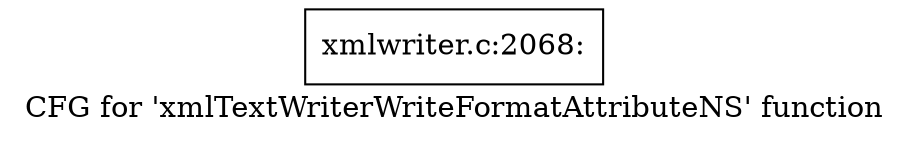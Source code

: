digraph "CFG for 'xmlTextWriterWriteFormatAttributeNS' function" {
	label="CFG for 'xmlTextWriterWriteFormatAttributeNS' function";

	Node0x3feeee0 [shape=record,label="{xmlwriter.c:2068:}"];
}
